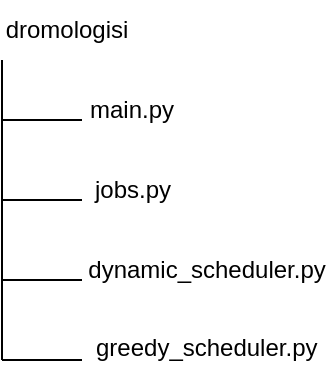 <mxfile version="26.0.16">
  <diagram name="Σελίδα-1" id="3lg-2BQ08A2qrfFrtBl-">
    <mxGraphModel dx="346" dy="328" grid="1" gridSize="10" guides="1" tooltips="1" connect="1" arrows="1" fold="1" page="1" pageScale="1" pageWidth="827" pageHeight="1169" math="0" shadow="0">
      <root>
        <mxCell id="0" />
        <mxCell id="1" parent="0" />
        <mxCell id="s_sCrvSuVk6PX7Dl7Y6d-1" value="" style="endArrow=none;html=1;rounded=0;" edge="1" parent="1">
          <mxGeometry width="50" height="50" relative="1" as="geometry">
            <mxPoint x="120" y="240" as="sourcePoint" />
            <mxPoint x="120" y="90" as="targetPoint" />
          </mxGeometry>
        </mxCell>
        <mxCell id="s_sCrvSuVk6PX7Dl7Y6d-2" value="" style="endArrow=none;html=1;rounded=0;" edge="1" parent="1">
          <mxGeometry width="50" height="50" relative="1" as="geometry">
            <mxPoint x="120" y="120" as="sourcePoint" />
            <mxPoint x="160" y="120" as="targetPoint" />
            <Array as="points" />
          </mxGeometry>
        </mxCell>
        <mxCell id="s_sCrvSuVk6PX7Dl7Y6d-3" value="" style="endArrow=none;html=1;rounded=0;" edge="1" parent="1">
          <mxGeometry width="50" height="50" relative="1" as="geometry">
            <mxPoint x="120" y="160" as="sourcePoint" />
            <mxPoint x="160" y="160" as="targetPoint" />
            <Array as="points" />
          </mxGeometry>
        </mxCell>
        <mxCell id="s_sCrvSuVk6PX7Dl7Y6d-4" value="" style="endArrow=none;html=1;rounded=0;" edge="1" parent="1">
          <mxGeometry width="50" height="50" relative="1" as="geometry">
            <mxPoint x="120" y="200" as="sourcePoint" />
            <mxPoint x="160" y="200" as="targetPoint" />
            <Array as="points" />
          </mxGeometry>
        </mxCell>
        <mxCell id="s_sCrvSuVk6PX7Dl7Y6d-9" value="&lt;div&gt;dynamic_scheduler.py&lt;/div&gt;" style="text;html=1;align=center;verticalAlign=middle;whiteSpace=wrap;rounded=0;" vertex="1" parent="1">
          <mxGeometry x="165" y="180" width="115" height="30" as="geometry" />
        </mxCell>
        <mxCell id="s_sCrvSuVk6PX7Dl7Y6d-10" value="&lt;div&gt;jobs.py&lt;/div&gt;" style="text;html=1;align=center;verticalAlign=middle;whiteSpace=wrap;rounded=0;" vertex="1" parent="1">
          <mxGeometry x="167.5" y="140" width="35" height="30" as="geometry" />
        </mxCell>
        <mxCell id="s_sCrvSuVk6PX7Dl7Y6d-11" value="&lt;div&gt;main.py&lt;/div&gt;" style="text;html=1;align=center;verticalAlign=middle;whiteSpace=wrap;rounded=0;" vertex="1" parent="1">
          <mxGeometry x="160" y="100" width="50" height="30" as="geometry" />
        </mxCell>
        <mxCell id="s_sCrvSuVk6PX7Dl7Y6d-12" value="&lt;div&gt;dromologisi&lt;/div&gt;" style="text;html=1;align=center;verticalAlign=middle;whiteSpace=wrap;rounded=0;" vertex="1" parent="1">
          <mxGeometry x="120" y="60" width="65" height="30" as="geometry" />
        </mxCell>
        <mxCell id="s_sCrvSuVk6PX7Dl7Y6d-17" value="" style="endArrow=none;html=1;rounded=0;" edge="1" parent="1">
          <mxGeometry width="50" height="50" relative="1" as="geometry">
            <mxPoint x="120" y="240" as="sourcePoint" />
            <mxPoint x="160" y="240" as="targetPoint" />
            <Array as="points" />
          </mxGeometry>
        </mxCell>
        <UserObject label="greedy_scheduler.py" link="greedy_scheduler.py" id="s_sCrvSuVk6PX7Dl7Y6d-18">
          <mxCell style="text;whiteSpace=wrap;" vertex="1" parent="1">
            <mxGeometry x="165" y="220" width="115" height="20" as="geometry" />
          </mxCell>
        </UserObject>
      </root>
    </mxGraphModel>
  </diagram>
</mxfile>
